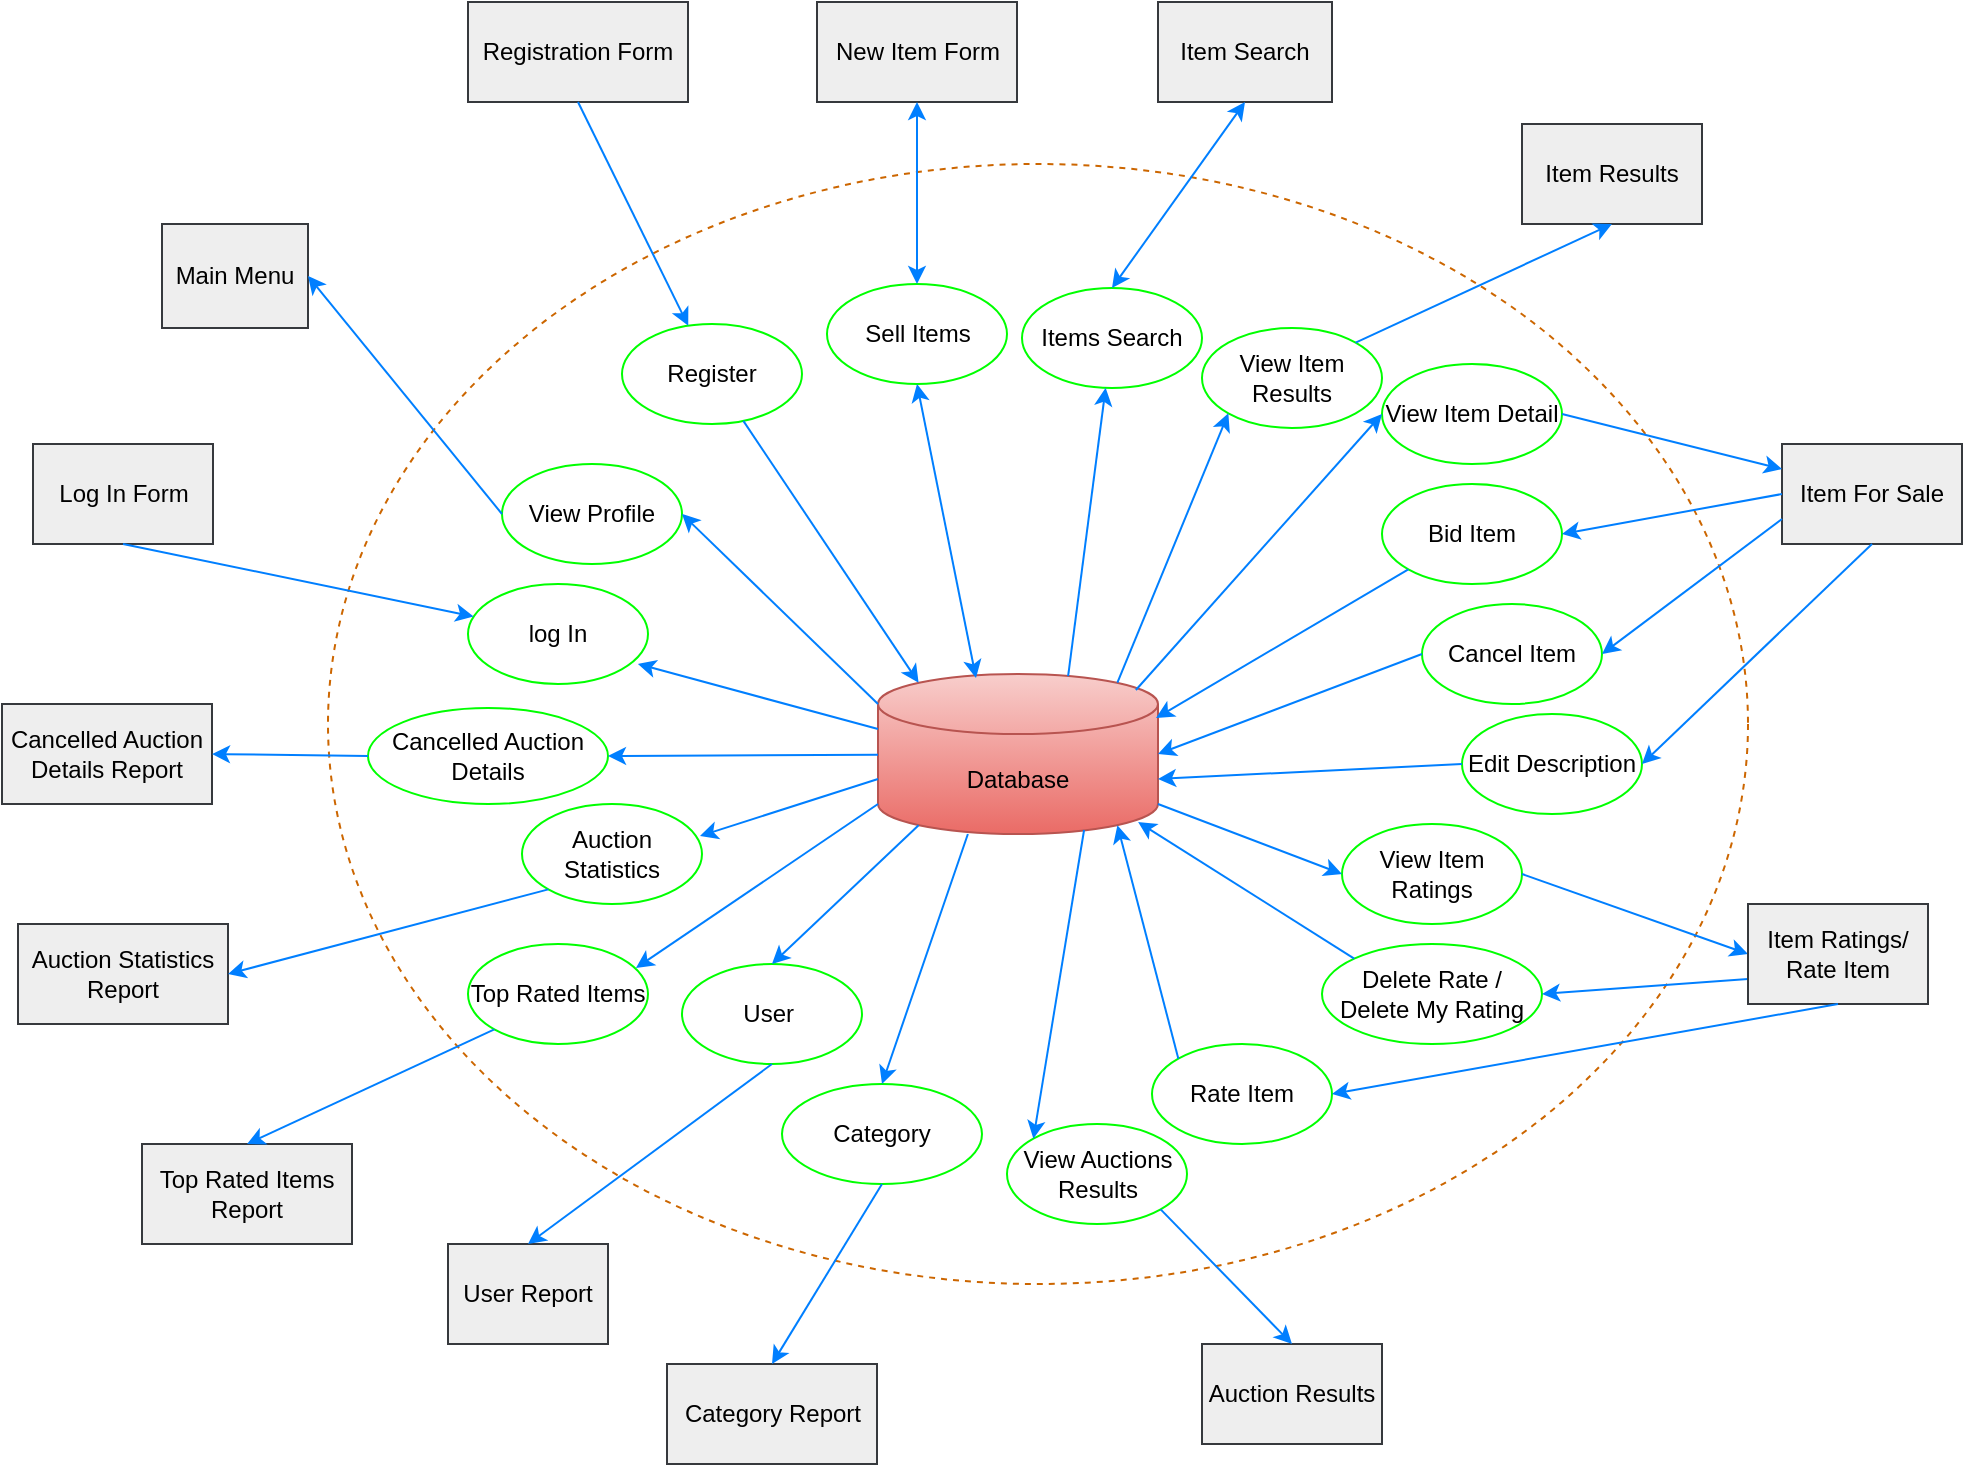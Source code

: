 <mxfile version="23.1.1" type="github">
  <diagram name="Page-1" id="ibN5uEJDEitdcNZKuq6F">
    <mxGraphModel dx="1194" dy="697" grid="1" gridSize="10" guides="1" tooltips="1" connect="1" arrows="1" fold="1" page="1" pageScale="1" pageWidth="1100" pageHeight="850" background="#ffffff" math="0" shadow="0">
      <root>
        <mxCell id="0" />
        <mxCell id="1" parent="0" />
        <mxCell id="0LvWJx0RIJ58dRhAGcR3-28" value="" style="ellipse;whiteSpace=wrap;html=1;fillStyle=hatch;shadow=0;dashed=1;strokeColor=#CC6600;fillColor=none;backgroundOutline=0;" parent="1" vertex="1">
          <mxGeometry x="203" y="150" width="710" height="560" as="geometry" />
        </mxCell>
        <mxCell id="dUsebAUgYld1Ic8YeYVZ-1" value="Database" style="shape=cylinder3;whiteSpace=wrap;html=1;boundedLbl=1;backgroundOutline=1;size=15;fillColor=#f8cecc;strokeColor=#b85450;gradientColor=#ea6b66;" parent="1" vertex="1">
          <mxGeometry x="478" y="405" width="140" height="80" as="geometry" />
        </mxCell>
        <mxCell id="dUsebAUgYld1Ic8YeYVZ-2" value="log In" style="ellipse;whiteSpace=wrap;html=1;strokeColor=#00FF00;" parent="1" vertex="1">
          <mxGeometry x="273" y="360" width="90" height="50" as="geometry" />
        </mxCell>
        <mxCell id="dUsebAUgYld1Ic8YeYVZ-3" value="" style="endArrow=classic;html=1;rounded=0;entryX=0.944;entryY=0.8;entryDx=0;entryDy=0;entryPerimeter=0;exitX=0;exitY=0;exitDx=0;exitDy=27.5;exitPerimeter=0;curved=0;strokeColor=#007FFF;" parent="1" source="dUsebAUgYld1Ic8YeYVZ-1" target="dUsebAUgYld1Ic8YeYVZ-2" edge="1">
          <mxGeometry width="50" height="50" relative="1" as="geometry">
            <mxPoint x="523" y="595" as="sourcePoint" />
            <mxPoint x="433" y="395" as="targetPoint" />
          </mxGeometry>
        </mxCell>
        <mxCell id="0LvWJx0RIJ58dRhAGcR3-2" value="Register" style="ellipse;whiteSpace=wrap;html=1;strokeColor=#00FF00;" parent="1" vertex="1">
          <mxGeometry x="350" y="230" width="90" height="50" as="geometry" />
        </mxCell>
        <mxCell id="0LvWJx0RIJ58dRhAGcR3-3" value="Sell Items" style="ellipse;whiteSpace=wrap;html=1;strokeColor=#00FF00;" parent="1" vertex="1">
          <mxGeometry x="452.5" y="210" width="90" height="50" as="geometry" />
        </mxCell>
        <mxCell id="0LvWJx0RIJ58dRhAGcR3-4" value="Items Search" style="ellipse;whiteSpace=wrap;html=1;strokeColor=#00FF00;" parent="1" vertex="1">
          <mxGeometry x="550" y="212" width="90" height="50" as="geometry" />
        </mxCell>
        <mxCell id="0LvWJx0RIJ58dRhAGcR3-5" value="View Item Ratings" style="ellipse;whiteSpace=wrap;html=1;strokeColor=#00FF00;" parent="1" vertex="1">
          <mxGeometry x="710" y="480" width="90" height="50" as="geometry" />
        </mxCell>
        <mxCell id="0LvWJx0RIJ58dRhAGcR3-6" value="View Auctions Results" style="ellipse;whiteSpace=wrap;html=1;strokeColor=#00FF00;" parent="1" vertex="1">
          <mxGeometry x="542.5" y="630" width="90" height="50" as="geometry" />
        </mxCell>
        <mxCell id="0LvWJx0RIJ58dRhAGcR3-7" value="Category" style="ellipse;whiteSpace=wrap;html=1;strokeColor=#00FF00;" parent="1" vertex="1">
          <mxGeometry x="430" y="610" width="100" height="50" as="geometry" />
        </mxCell>
        <mxCell id="0LvWJx0RIJ58dRhAGcR3-8" value="User&amp;nbsp;" style="ellipse;whiteSpace=wrap;html=1;strokeColor=#00FF00;" parent="1" vertex="1">
          <mxGeometry x="380" y="550" width="90" height="50" as="geometry" />
        </mxCell>
        <mxCell id="0LvWJx0RIJ58dRhAGcR3-9" value="Top Rated Items" style="ellipse;whiteSpace=wrap;html=1;strokeColor=#00FF00;" parent="1" vertex="1">
          <mxGeometry x="273" y="540" width="90" height="50" as="geometry" />
        </mxCell>
        <mxCell id="0LvWJx0RIJ58dRhAGcR3-10" value="Cancelled Auction Details" style="ellipse;whiteSpace=wrap;html=1;strokeColor=#00FF00;" parent="1" vertex="1">
          <mxGeometry x="223" y="422" width="120" height="48" as="geometry" />
        </mxCell>
        <mxCell id="0LvWJx0RIJ58dRhAGcR3-12" value="" style="endArrow=classic;html=1;rounded=0;strokeColor=#007FFF;entryX=0.145;entryY=0;entryDx=0;entryDy=4.35;entryPerimeter=0;" parent="1" source="0LvWJx0RIJ58dRhAGcR3-2" target="dUsebAUgYld1Ic8YeYVZ-1" edge="1">
          <mxGeometry width="50" height="50" relative="1" as="geometry">
            <mxPoint x="494" y="319.96" as="sourcePoint" />
            <mxPoint x="533" y="405" as="targetPoint" />
            <Array as="points" />
          </mxGeometry>
        </mxCell>
        <mxCell id="0LvWJx0RIJ58dRhAGcR3-16" value="" style="endArrow=classic;html=1;rounded=0;exitX=0.736;exitY=0.975;exitDx=0;exitDy=0;exitPerimeter=0;strokeColor=#007FFF;entryX=0;entryY=0;entryDx=0;entryDy=0;" parent="1" source="dUsebAUgYld1Ic8YeYVZ-1" target="0LvWJx0RIJ58dRhAGcR3-6" edge="1">
          <mxGeometry width="50" height="50" relative="1" as="geometry">
            <mxPoint x="593" y="485" as="sourcePoint" />
            <mxPoint x="631.229" y="561.861" as="targetPoint" />
            <Array as="points" />
          </mxGeometry>
        </mxCell>
        <mxCell id="0LvWJx0RIJ58dRhAGcR3-17" value="" style="endArrow=classic;html=1;rounded=0;exitX=0.321;exitY=1;exitDx=0;exitDy=0;exitPerimeter=0;strokeColor=#007FFF;entryX=0.5;entryY=0;entryDx=0;entryDy=0;" parent="1" source="dUsebAUgYld1Ic8YeYVZ-1" target="0LvWJx0RIJ58dRhAGcR3-7" edge="1">
          <mxGeometry width="50" height="50" relative="1" as="geometry">
            <mxPoint x="594" y="504.5" as="sourcePoint" />
            <mxPoint x="533" y="552" as="targetPoint" />
          </mxGeometry>
        </mxCell>
        <mxCell id="0LvWJx0RIJ58dRhAGcR3-18" value="" style="endArrow=classic;html=1;rounded=0;strokeColor=#007FFF;entryX=0.5;entryY=0;entryDx=0;entryDy=0;exitX=0.145;exitY=1;exitDx=0;exitDy=-4.35;exitPerimeter=0;" parent="1" source="dUsebAUgYld1Ic8YeYVZ-1" target="0LvWJx0RIJ58dRhAGcR3-8" edge="1">
          <mxGeometry width="50" height="50" relative="1" as="geometry">
            <mxPoint x="628" y="499" as="sourcePoint" />
            <mxPoint x="757" y="530" as="targetPoint" />
          </mxGeometry>
        </mxCell>
        <mxCell id="0LvWJx0RIJ58dRhAGcR3-20" value="" style="endArrow=classic;html=1;rounded=0;strokeColor=#007FFF;entryX=1;entryY=0.5;entryDx=0;entryDy=0;" parent="1" source="dUsebAUgYld1Ic8YeYVZ-1" target="0LvWJx0RIJ58dRhAGcR3-10" edge="1">
          <mxGeometry width="50" height="50" relative="1" as="geometry">
            <mxPoint x="520" y="493" as="sourcePoint" />
            <mxPoint x="451" y="558" as="targetPoint" />
          </mxGeometry>
        </mxCell>
        <mxCell id="0LvWJx0RIJ58dRhAGcR3-29" value="Log In Form" style="rounded=0;whiteSpace=wrap;html=1;fillColor=#eeeeee;strokeColor=#36393d;" parent="1" vertex="1">
          <mxGeometry x="55.5" y="290" width="90" height="50" as="geometry" />
        </mxCell>
        <mxCell id="0LvWJx0RIJ58dRhAGcR3-30" value="" style="endArrow=classic;html=1;rounded=0;exitX=0.5;exitY=1;exitDx=0;exitDy=0;strokeColor=#007FFF;" parent="1" source="0LvWJx0RIJ58dRhAGcR3-29" target="dUsebAUgYld1Ic8YeYVZ-2" edge="1">
          <mxGeometry width="50" height="50" relative="1" as="geometry">
            <mxPoint x="216" y="315" as="sourcePoint" />
            <mxPoint x="373" y="192" as="targetPoint" />
          </mxGeometry>
        </mxCell>
        <mxCell id="0LvWJx0RIJ58dRhAGcR3-32" value="Registration Form" style="rounded=0;whiteSpace=wrap;html=1;fillColor=#eeeeee;strokeColor=#36393d;" parent="1" vertex="1">
          <mxGeometry x="273" y="69" width="110" height="50" as="geometry" />
        </mxCell>
        <mxCell id="0LvWJx0RIJ58dRhAGcR3-33" value="" style="endArrow=classic;html=1;rounded=0;exitX=0.5;exitY=1;exitDx=0;exitDy=0;strokeColor=#007FFF;" parent="1" source="0LvWJx0RIJ58dRhAGcR3-32" target="0LvWJx0RIJ58dRhAGcR3-2" edge="1">
          <mxGeometry width="50" height="50" relative="1" as="geometry">
            <mxPoint x="456" y="262" as="sourcePoint" />
            <mxPoint x="548" y="265" as="targetPoint" />
          </mxGeometry>
        </mxCell>
        <mxCell id="0LvWJx0RIJ58dRhAGcR3-34" value="New Item Form" style="rounded=0;whiteSpace=wrap;html=1;fillColor=#eeeeee;strokeColor=#36393d;" parent="1" vertex="1">
          <mxGeometry x="447.5" y="69" width="100" height="50" as="geometry" />
        </mxCell>
        <mxCell id="0LvWJx0RIJ58dRhAGcR3-36" value="Item Search" style="rounded=0;whiteSpace=wrap;html=1;fillColor=#eeeeee;strokeColor=#36393d;" parent="1" vertex="1">
          <mxGeometry x="618" y="69" width="87" height="50" as="geometry" />
        </mxCell>
        <mxCell id="0LvWJx0RIJ58dRhAGcR3-38" value="Item For Sale" style="rounded=0;whiteSpace=wrap;html=1;fillColor=#eeeeee;strokeColor=#36393d;" parent="1" vertex="1">
          <mxGeometry x="930" y="290" width="90" height="50" as="geometry" />
        </mxCell>
        <mxCell id="0LvWJx0RIJ58dRhAGcR3-39" value="" style="endArrow=classic;html=1;rounded=0;exitX=0.679;exitY=0.013;exitDx=0;exitDy=0;exitPerimeter=0;curved=0;strokeColor=#007FFF;" parent="1" source="dUsebAUgYld1Ic8YeYVZ-1" target="0LvWJx0RIJ58dRhAGcR3-4" edge="1">
          <mxGeometry width="50" height="50" relative="1" as="geometry">
            <mxPoint x="753" y="432" as="sourcePoint" />
            <mxPoint x="643" y="342" as="targetPoint" />
          </mxGeometry>
        </mxCell>
        <mxCell id="0LvWJx0RIJ58dRhAGcR3-41" value="Bid Item" style="ellipse;whiteSpace=wrap;html=1;strokeColor=#00FF00;" parent="1" vertex="1">
          <mxGeometry x="730" y="310" width="90" height="50" as="geometry" />
        </mxCell>
        <mxCell id="0LvWJx0RIJ58dRhAGcR3-45" value="" style="endArrow=classic;html=1;rounded=0;strokeColor=#007FFF;entryX=0.933;entryY=0.24;entryDx=0;entryDy=0;entryPerimeter=0;exitX=0;exitY=1;exitDx=0;exitDy=-15;exitPerimeter=0;" parent="1" source="dUsebAUgYld1Ic8YeYVZ-1" target="0LvWJx0RIJ58dRhAGcR3-9" edge="1">
          <mxGeometry width="50" height="50" relative="1" as="geometry">
            <mxPoint x="462" y="472" as="sourcePoint" />
            <mxPoint x="393" y="539" as="targetPoint" />
          </mxGeometry>
        </mxCell>
        <mxCell id="0LvWJx0RIJ58dRhAGcR3-47" value="Cancel Item" style="ellipse;whiteSpace=wrap;html=1;strokeColor=#00FF00;" parent="1" vertex="1">
          <mxGeometry x="750" y="370" width="90" height="50" as="geometry" />
        </mxCell>
        <mxCell id="0LvWJx0RIJ58dRhAGcR3-50" value="" style="endArrow=classic;html=1;rounded=0;entryX=0.993;entryY=0.275;entryDx=0;entryDy=0;entryPerimeter=0;exitX=0;exitY=1;exitDx=0;exitDy=0;strokeColor=#007FFF;" parent="1" source="0LvWJx0RIJ58dRhAGcR3-41" target="dUsebAUgYld1Ic8YeYVZ-1" edge="1">
          <mxGeometry width="50" height="50" relative="1" as="geometry">
            <mxPoint x="713" y="369" as="sourcePoint" />
            <mxPoint x="627" y="437" as="targetPoint" />
          </mxGeometry>
        </mxCell>
        <mxCell id="0LvWJx0RIJ58dRhAGcR3-51" value="" style="endArrow=classic;html=1;rounded=0;entryX=1;entryY=0.5;entryDx=0;entryDy=0;entryPerimeter=0;exitX=0;exitY=0.5;exitDx=0;exitDy=0;strokeColor=#007FFF;" parent="1" source="0LvWJx0RIJ58dRhAGcR3-47" target="dUsebAUgYld1Ic8YeYVZ-1" edge="1">
          <mxGeometry width="50" height="50" relative="1" as="geometry">
            <mxPoint x="743" y="419" as="sourcePoint" />
            <mxPoint x="634" y="471" as="targetPoint" />
          </mxGeometry>
        </mxCell>
        <mxCell id="0LvWJx0RIJ58dRhAGcR3-52" value="" style="endArrow=classic;html=1;rounded=0;entryX=1;entryY=0.5;entryDx=0;entryDy=0;exitX=0;exitY=0.75;exitDx=0;exitDy=0;strokeColor=#007FFF;" parent="1" source="0LvWJx0RIJ58dRhAGcR3-38" target="0LvWJx0RIJ58dRhAGcR3-47" edge="1">
          <mxGeometry width="50" height="50" relative="1" as="geometry">
            <mxPoint x="913" y="343" as="sourcePoint" />
            <mxPoint x="827" y="411" as="targetPoint" />
          </mxGeometry>
        </mxCell>
        <mxCell id="0LvWJx0RIJ58dRhAGcR3-61" value="Category Report" style="rounded=0;whiteSpace=wrap;html=1;fillColor=#eeeeee;strokeColor=#36393d;" parent="1" vertex="1">
          <mxGeometry x="372.5" y="750" width="105" height="50" as="geometry" />
        </mxCell>
        <mxCell id="0LvWJx0RIJ58dRhAGcR3-62" value="" style="endArrow=classic;html=1;rounded=0;exitX=0.5;exitY=1;exitDx=0;exitDy=0;strokeColor=#007FFF;entryX=0.5;entryY=0;entryDx=0;entryDy=0;" parent="1" source="0LvWJx0RIJ58dRhAGcR3-7" target="0LvWJx0RIJ58dRhAGcR3-61" edge="1">
          <mxGeometry width="50" height="50" relative="1" as="geometry">
            <mxPoint x="508" y="612" as="sourcePoint" />
            <mxPoint x="473" y="682" as="targetPoint" />
          </mxGeometry>
        </mxCell>
        <mxCell id="0LvWJx0RIJ58dRhAGcR3-63" value="User Report" style="rounded=0;whiteSpace=wrap;html=1;fillColor=#eeeeee;strokeColor=#36393d;" parent="1" vertex="1">
          <mxGeometry x="263" y="690" width="80" height="50" as="geometry" />
        </mxCell>
        <mxCell id="0LvWJx0RIJ58dRhAGcR3-64" value="" style="endArrow=classic;html=1;rounded=0;exitX=0.5;exitY=1;exitDx=0;exitDy=0;strokeColor=#007FFF;entryX=0.5;entryY=0;entryDx=0;entryDy=0;" parent="1" source="0LvWJx0RIJ58dRhAGcR3-8" target="0LvWJx0RIJ58dRhAGcR3-63" edge="1">
          <mxGeometry width="50" height="50" relative="1" as="geometry">
            <mxPoint x="353" y="578.5" as="sourcePoint" />
            <mxPoint x="353" y="655.5" as="targetPoint" />
          </mxGeometry>
        </mxCell>
        <mxCell id="0LvWJx0RIJ58dRhAGcR3-65" value="Top Rated Items Report" style="rounded=0;whiteSpace=wrap;html=1;fillColor=#eeeeee;strokeColor=#36393d;" parent="1" vertex="1">
          <mxGeometry x="110" y="640" width="105" height="50" as="geometry" />
        </mxCell>
        <mxCell id="0LvWJx0RIJ58dRhAGcR3-66" value="" style="endArrow=classic;html=1;rounded=0;exitX=0;exitY=1;exitDx=0;exitDy=0;strokeColor=#007FFF;entryX=0.5;entryY=0;entryDx=0;entryDy=0;" parent="1" source="0LvWJx0RIJ58dRhAGcR3-9" target="0LvWJx0RIJ58dRhAGcR3-65" edge="1">
          <mxGeometry width="50" height="50" relative="1" as="geometry">
            <mxPoint x="293" y="522" as="sourcePoint" />
            <mxPoint x="241" y="582" as="targetPoint" />
          </mxGeometry>
        </mxCell>
        <mxCell id="0LvWJx0RIJ58dRhAGcR3-68" value="Auction Statistics" style="ellipse;whiteSpace=wrap;html=1;strokeColor=#00FF00;" parent="1" vertex="1">
          <mxGeometry x="300" y="470" width="90" height="50" as="geometry" />
        </mxCell>
        <mxCell id="0LvWJx0RIJ58dRhAGcR3-69" value="" style="endArrow=classic;html=1;rounded=0;strokeColor=#007FFF;entryX=0.989;entryY=0.32;entryDx=0;entryDy=0;entryPerimeter=0;exitX=0;exitY=0;exitDx=0;exitDy=52.5;exitPerimeter=0;" parent="1" source="dUsebAUgYld1Ic8YeYVZ-1" target="0LvWJx0RIJ58dRhAGcR3-68" edge="1">
          <mxGeometry width="50" height="50" relative="1" as="geometry">
            <mxPoint x="424" y="438" as="sourcePoint" />
            <mxPoint x="363" y="512" as="targetPoint" />
          </mxGeometry>
        </mxCell>
        <mxCell id="0LvWJx0RIJ58dRhAGcR3-70" value="Auction Statistics Report" style="rounded=0;whiteSpace=wrap;html=1;fillColor=#eeeeee;strokeColor=#36393d;" parent="1" vertex="1">
          <mxGeometry x="48" y="530" width="105" height="50" as="geometry" />
        </mxCell>
        <mxCell id="0LvWJx0RIJ58dRhAGcR3-71" value="" style="endArrow=classic;html=1;rounded=0;exitX=0;exitY=1;exitDx=0;exitDy=0;strokeColor=#007FFF;entryX=1;entryY=0.5;entryDx=0;entryDy=0;" parent="1" source="0LvWJx0RIJ58dRhAGcR3-68" target="0LvWJx0RIJ58dRhAGcR3-70" edge="1">
          <mxGeometry width="50" height="50" relative="1" as="geometry">
            <mxPoint x="288" y="533.5" as="sourcePoint" />
            <mxPoint x="163" y="580.5" as="targetPoint" />
          </mxGeometry>
        </mxCell>
        <mxCell id="0LvWJx0RIJ58dRhAGcR3-72" value="Cancelled Auction Details Report" style="rounded=0;whiteSpace=wrap;html=1;fillColor=#eeeeee;strokeColor=#36393d;" parent="1" vertex="1">
          <mxGeometry x="40" y="420" width="105" height="50" as="geometry" />
        </mxCell>
        <mxCell id="0LvWJx0RIJ58dRhAGcR3-73" value="" style="endArrow=classic;html=1;rounded=0;exitX=0;exitY=0.5;exitDx=0;exitDy=0;strokeColor=#007FFF;entryX=1;entryY=0.5;entryDx=0;entryDy=0;" parent="1" source="0LvWJx0RIJ58dRhAGcR3-10" target="0LvWJx0RIJ58dRhAGcR3-72" edge="1">
          <mxGeometry width="50" height="50" relative="1" as="geometry">
            <mxPoint x="243" y="420" as="sourcePoint" />
            <mxPoint x="120" y="475.5" as="targetPoint" />
          </mxGeometry>
        </mxCell>
        <mxCell id="hBiqWkCkwxmQWBNidRL4-4" value="Auction Results" style="rounded=0;whiteSpace=wrap;html=1;fillColor=#eeeeee;strokeColor=#36393d;" parent="1" vertex="1">
          <mxGeometry x="640" y="740" width="90" height="50" as="geometry" />
        </mxCell>
        <mxCell id="hBiqWkCkwxmQWBNidRL4-5" value="Main Menu" style="rounded=0;whiteSpace=wrap;html=1;fillColor=#eeeeee;strokeColor=#36393d;" parent="1" vertex="1">
          <mxGeometry x="120" y="180" width="73" height="52" as="geometry" />
        </mxCell>
        <mxCell id="hBiqWkCkwxmQWBNidRL4-6" value="View Profile" style="ellipse;whiteSpace=wrap;html=1;strokeColor=#00FF00;" parent="1" vertex="1">
          <mxGeometry x="290" y="300" width="90" height="50" as="geometry" />
        </mxCell>
        <mxCell id="hBiqWkCkwxmQWBNidRL4-7" value="" style="endArrow=classic;html=1;rounded=0;exitX=0;exitY=0;exitDx=0;exitDy=15;exitPerimeter=0;entryX=1;entryY=0.5;entryDx=0;entryDy=0;strokeColor=#007FFF;" parent="1" source="dUsebAUgYld1Ic8YeYVZ-1" target="hBiqWkCkwxmQWBNidRL4-6" edge="1">
          <mxGeometry width="50" height="50" relative="1" as="geometry">
            <mxPoint x="343" y="440" as="sourcePoint" />
            <mxPoint x="393" y="390" as="targetPoint" />
          </mxGeometry>
        </mxCell>
        <mxCell id="hBiqWkCkwxmQWBNidRL4-8" value="" style="endArrow=classic;html=1;rounded=0;exitX=0;exitY=0.5;exitDx=0;exitDy=0;entryX=1;entryY=0.5;entryDx=0;entryDy=0;strokeColor=#007FFF;" parent="1" source="hBiqWkCkwxmQWBNidRL4-6" target="hBiqWkCkwxmQWBNidRL4-5" edge="1">
          <mxGeometry width="50" height="50" relative="1" as="geometry">
            <mxPoint x="273" y="392" as="sourcePoint" />
            <mxPoint x="138" y="346" as="targetPoint" />
          </mxGeometry>
        </mxCell>
        <mxCell id="hBiqWkCkwxmQWBNidRL4-9" value="Item Results" style="rounded=0;whiteSpace=wrap;html=1;fillColor=#eeeeee;strokeColor=#36393d;" parent="1" vertex="1">
          <mxGeometry x="800" y="130" width="90" height="50" as="geometry" />
        </mxCell>
        <mxCell id="hBiqWkCkwxmQWBNidRL4-11" value="View Item Results" style="ellipse;whiteSpace=wrap;html=1;strokeColor=#00FF00;" parent="1" vertex="1">
          <mxGeometry x="640" y="232" width="90" height="50" as="geometry" />
        </mxCell>
        <mxCell id="hBiqWkCkwxmQWBNidRL4-12" value="" style="endArrow=classic;html=1;rounded=0;exitX=0.855;exitY=0;exitDx=0;exitDy=4.35;exitPerimeter=0;curved=0;strokeColor=#007FFF;entryX=0;entryY=1;entryDx=0;entryDy=0;" parent="1" source="dUsebAUgYld1Ic8YeYVZ-1" target="hBiqWkCkwxmQWBNidRL4-11" edge="1">
          <mxGeometry width="50" height="50" relative="1" as="geometry">
            <mxPoint x="626.5" y="412" as="sourcePoint" />
            <mxPoint x="663.5" y="324" as="targetPoint" />
          </mxGeometry>
        </mxCell>
        <mxCell id="hBiqWkCkwxmQWBNidRL4-13" value="" style="endArrow=classic;html=1;rounded=0;exitX=1;exitY=0;exitDx=0;exitDy=0;curved=0;strokeColor=#007FFF;entryX=0.5;entryY=1;entryDx=0;entryDy=0;" parent="1" source="hBiqWkCkwxmQWBNidRL4-11" target="hBiqWkCkwxmQWBNidRL4-9" edge="1">
          <mxGeometry width="50" height="50" relative="1" as="geometry">
            <mxPoint x="723" y="346" as="sourcePoint" />
            <mxPoint x="828" y="272" as="targetPoint" />
          </mxGeometry>
        </mxCell>
        <mxCell id="hBiqWkCkwxmQWBNidRL4-14" value="Edit Description" style="ellipse;whiteSpace=wrap;html=1;strokeColor=#00FF00;" parent="1" vertex="1">
          <mxGeometry x="770" y="425" width="90" height="50" as="geometry" />
        </mxCell>
        <mxCell id="hBiqWkCkwxmQWBNidRL4-15" value="" style="endArrow=classic;html=1;rounded=0;entryX=1;entryY=0.5;entryDx=0;entryDy=0;exitX=0.5;exitY=1;exitDx=0;exitDy=0;strokeColor=#007FFF;" parent="1" source="0LvWJx0RIJ58dRhAGcR3-38" target="hBiqWkCkwxmQWBNidRL4-14" edge="1">
          <mxGeometry width="50" height="50" relative="1" as="geometry">
            <mxPoint x="1005" y="432" as="sourcePoint" />
            <mxPoint x="847" y="435" as="targetPoint" />
          </mxGeometry>
        </mxCell>
        <mxCell id="hBiqWkCkwxmQWBNidRL4-16" value="" style="endArrow=classic;html=1;rounded=0;entryX=1;entryY=0;entryDx=0;entryDy=52.5;entryPerimeter=0;exitX=0;exitY=0.5;exitDx=0;exitDy=0;strokeColor=#007FFF;" parent="1" source="hBiqWkCkwxmQWBNidRL4-14" target="dUsebAUgYld1Ic8YeYVZ-1" edge="1">
          <mxGeometry width="50" height="50" relative="1" as="geometry">
            <mxPoint x="757" y="435" as="sourcePoint" />
            <mxPoint x="628" y="455" as="targetPoint" />
          </mxGeometry>
        </mxCell>
        <mxCell id="hBiqWkCkwxmQWBNidRL4-17" value="Delete Rate / Delete My Rating" style="ellipse;whiteSpace=wrap;html=1;strokeColor=#00FF00;" parent="1" vertex="1">
          <mxGeometry x="700" y="540" width="110" height="50" as="geometry" />
        </mxCell>
        <mxCell id="hBiqWkCkwxmQWBNidRL4-18" value="Rate Item" style="ellipse;whiteSpace=wrap;html=1;strokeColor=#00FF00;" parent="1" vertex="1">
          <mxGeometry x="615" y="590" width="90" height="50" as="geometry" />
        </mxCell>
        <mxCell id="hBiqWkCkwxmQWBNidRL4-19" value="" style="endArrow=classic;html=1;rounded=0;exitX=1;exitY=1;exitDx=0;exitDy=-15;exitPerimeter=0;curved=0;strokeColor=#007FFF;entryX=0;entryY=0.5;entryDx=0;entryDy=0;" parent="1" source="dUsebAUgYld1Ic8YeYVZ-1" target="0LvWJx0RIJ58dRhAGcR3-5" edge="1">
          <mxGeometry width="50" height="50" relative="1" as="geometry">
            <mxPoint x="638" y="560" as="sourcePoint" />
            <mxPoint x="710" y="424" as="targetPoint" />
          </mxGeometry>
        </mxCell>
        <mxCell id="hBiqWkCkwxmQWBNidRL4-20" value="" style="endArrow=classic;html=1;rounded=0;exitX=1;exitY=0.5;exitDx=0;exitDy=0;curved=0;strokeColor=#007FFF;entryX=0;entryY=0.5;entryDx=0;entryDy=0;" parent="1" source="0LvWJx0RIJ58dRhAGcR3-5" target="hBiqWkCkwxmQWBNidRL4-25" edge="1">
          <mxGeometry width="50" height="50" relative="1" as="geometry">
            <mxPoint x="750" y="520" as="sourcePoint" />
            <mxPoint x="940" y="520" as="targetPoint" />
          </mxGeometry>
        </mxCell>
        <mxCell id="hBiqWkCkwxmQWBNidRL4-21" value="" style="endArrow=classic;html=1;rounded=0;entryX=1;entryY=0.5;entryDx=0;entryDy=0;exitX=0;exitY=0.75;exitDx=0;exitDy=0;strokeColor=#007FFF;" parent="1" source="hBiqWkCkwxmQWBNidRL4-25" target="hBiqWkCkwxmQWBNidRL4-17" edge="1">
          <mxGeometry width="50" height="50" relative="1" as="geometry">
            <mxPoint x="890" y="551.5" as="sourcePoint" />
            <mxPoint x="770" y="558.5" as="targetPoint" />
          </mxGeometry>
        </mxCell>
        <mxCell id="hBiqWkCkwxmQWBNidRL4-22" value="" style="endArrow=classic;html=1;rounded=0;entryX=0.929;entryY=0.925;entryDx=0;entryDy=0;exitX=0;exitY=0;exitDx=0;exitDy=0;strokeColor=#007FFF;entryPerimeter=0;" parent="1" source="hBiqWkCkwxmQWBNidRL4-17" target="dUsebAUgYld1Ic8YeYVZ-1" edge="1">
          <mxGeometry width="50" height="50" relative="1" as="geometry">
            <mxPoint x="740" y="552.5" as="sourcePoint" />
            <mxPoint x="597" y="537.5" as="targetPoint" />
          </mxGeometry>
        </mxCell>
        <mxCell id="hBiqWkCkwxmQWBNidRL4-23" value="" style="endArrow=classic;html=1;rounded=0;exitX=0;exitY=0;exitDx=0;exitDy=0;strokeColor=#007FFF;entryX=0.855;entryY=1;entryDx=0;entryDy=-4.35;entryPerimeter=0;" parent="1" source="hBiqWkCkwxmQWBNidRL4-18" target="dUsebAUgYld1Ic8YeYVZ-1" edge="1">
          <mxGeometry width="50" height="50" relative="1" as="geometry">
            <mxPoint x="657" y="555" as="sourcePoint" />
            <mxPoint x="592" y="485" as="targetPoint" />
          </mxGeometry>
        </mxCell>
        <mxCell id="hBiqWkCkwxmQWBNidRL4-25" value="Item Ratings/ Rate Item" style="rounded=0;whiteSpace=wrap;html=1;fillColor=#eeeeee;strokeColor=#36393d;" parent="1" vertex="1">
          <mxGeometry x="913" y="520" width="90" height="50" as="geometry" />
        </mxCell>
        <mxCell id="hBiqWkCkwxmQWBNidRL4-26" value="" style="endArrow=classic;html=1;rounded=0;exitX=1;exitY=1;exitDx=0;exitDy=0;strokeColor=#007FFF;entryX=0.5;entryY=0;entryDx=0;entryDy=0;" parent="1" source="0LvWJx0RIJ58dRhAGcR3-6" target="hBiqWkCkwxmQWBNidRL4-4" edge="1">
          <mxGeometry width="50" height="50" relative="1" as="geometry">
            <mxPoint x="643" y="600" as="sourcePoint" />
            <mxPoint x="680" y="715" as="targetPoint" />
            <Array as="points" />
          </mxGeometry>
        </mxCell>
        <mxCell id="hBiqWkCkwxmQWBNidRL4-30" value="" style="endArrow=classic;startArrow=classic;html=1;rounded=0;entryX=0.5;entryY=1;entryDx=0;entryDy=0;exitX=0.5;exitY=0;exitDx=0;exitDy=0;strokeColor=#007FFF;" parent="1" source="0LvWJx0RIJ58dRhAGcR3-4" target="0LvWJx0RIJ58dRhAGcR3-36" edge="1">
          <mxGeometry width="50" height="50" relative="1" as="geometry">
            <mxPoint x="580" y="180" as="sourcePoint" />
            <mxPoint x="630" y="130" as="targetPoint" />
          </mxGeometry>
        </mxCell>
        <mxCell id="hBiqWkCkwxmQWBNidRL4-32" value="" style="endArrow=classic;startArrow=classic;html=1;rounded=0;entryX=0.5;entryY=1;entryDx=0;entryDy=0;exitX=0.5;exitY=0;exitDx=0;exitDy=0;strokeColor=#007FFF;" parent="1" source="0LvWJx0RIJ58dRhAGcR3-3" target="0LvWJx0RIJ58dRhAGcR3-34" edge="1">
          <mxGeometry width="50" height="50" relative="1" as="geometry">
            <mxPoint x="460" y="190" as="sourcePoint" />
            <mxPoint x="510" y="140" as="targetPoint" />
          </mxGeometry>
        </mxCell>
        <mxCell id="hBiqWkCkwxmQWBNidRL4-33" value="" style="endArrow=classic;startArrow=classic;html=1;rounded=0;entryX=0.5;entryY=1;entryDx=0;entryDy=0;exitX=0.35;exitY=0.025;exitDx=0;exitDy=0;strokeColor=#007FFF;exitPerimeter=0;" parent="1" source="dUsebAUgYld1Ic8YeYVZ-1" target="0LvWJx0RIJ58dRhAGcR3-3" edge="1">
          <mxGeometry width="50" height="50" relative="1" as="geometry">
            <mxPoint x="510" y="361" as="sourcePoint" />
            <mxPoint x="510" y="270" as="targetPoint" />
          </mxGeometry>
        </mxCell>
        <mxCell id="BgEPpdz-sia0TFvNGskc-2" value="" style="endArrow=classic;html=1;rounded=0;exitX=0.5;exitY=1;exitDx=0;exitDy=0;strokeColor=#007FFF;entryX=1;entryY=0.5;entryDx=0;entryDy=0;" edge="1" parent="1" source="hBiqWkCkwxmQWBNidRL4-25" target="hBiqWkCkwxmQWBNidRL4-18">
          <mxGeometry width="50" height="50" relative="1" as="geometry">
            <mxPoint x="703" y="587" as="sourcePoint" />
            <mxPoint x="608" y="491" as="targetPoint" />
          </mxGeometry>
        </mxCell>
        <mxCell id="BgEPpdz-sia0TFvNGskc-4" value="View Item Detail" style="ellipse;whiteSpace=wrap;html=1;strokeColor=#00FF00;" vertex="1" parent="1">
          <mxGeometry x="730" y="250" width="90" height="50" as="geometry" />
        </mxCell>
        <mxCell id="BgEPpdz-sia0TFvNGskc-5" value="" style="endArrow=classic;html=1;rounded=0;exitX=0.921;exitY=0.1;exitDx=0;exitDy=0;exitPerimeter=0;curved=0;strokeColor=#007FFF;entryX=0;entryY=0.5;entryDx=0;entryDy=0;" edge="1" parent="1" source="dUsebAUgYld1Ic8YeYVZ-1" target="BgEPpdz-sia0TFvNGskc-4">
          <mxGeometry width="50" height="50" relative="1" as="geometry">
            <mxPoint x="608" y="419" as="sourcePoint" />
            <mxPoint x="680" y="283" as="targetPoint" />
          </mxGeometry>
        </mxCell>
        <mxCell id="BgEPpdz-sia0TFvNGskc-6" value="" style="endArrow=classic;html=1;rounded=0;exitX=1;exitY=0.5;exitDx=0;exitDy=0;curved=0;strokeColor=#007FFF;entryX=0;entryY=0.25;entryDx=0;entryDy=0;" edge="1" parent="1" source="BgEPpdz-sia0TFvNGskc-4" target="0LvWJx0RIJ58dRhAGcR3-38">
          <mxGeometry width="50" height="50" relative="1" as="geometry">
            <mxPoint x="617" y="423" as="sourcePoint" />
            <mxPoint x="750" y="295" as="targetPoint" />
            <Array as="points" />
          </mxGeometry>
        </mxCell>
        <mxCell id="BgEPpdz-sia0TFvNGskc-7" value="" style="endArrow=classic;html=1;rounded=0;entryX=1;entryY=0.5;entryDx=0;entryDy=0;exitX=0;exitY=0.5;exitDx=0;exitDy=0;strokeColor=#007FFF;" edge="1" parent="1" source="0LvWJx0RIJ58dRhAGcR3-38" target="0LvWJx0RIJ58dRhAGcR3-41">
          <mxGeometry width="50" height="50" relative="1" as="geometry">
            <mxPoint x="923" y="310" as="sourcePoint" />
            <mxPoint x="850" y="405" as="targetPoint" />
          </mxGeometry>
        </mxCell>
      </root>
    </mxGraphModel>
  </diagram>
</mxfile>
